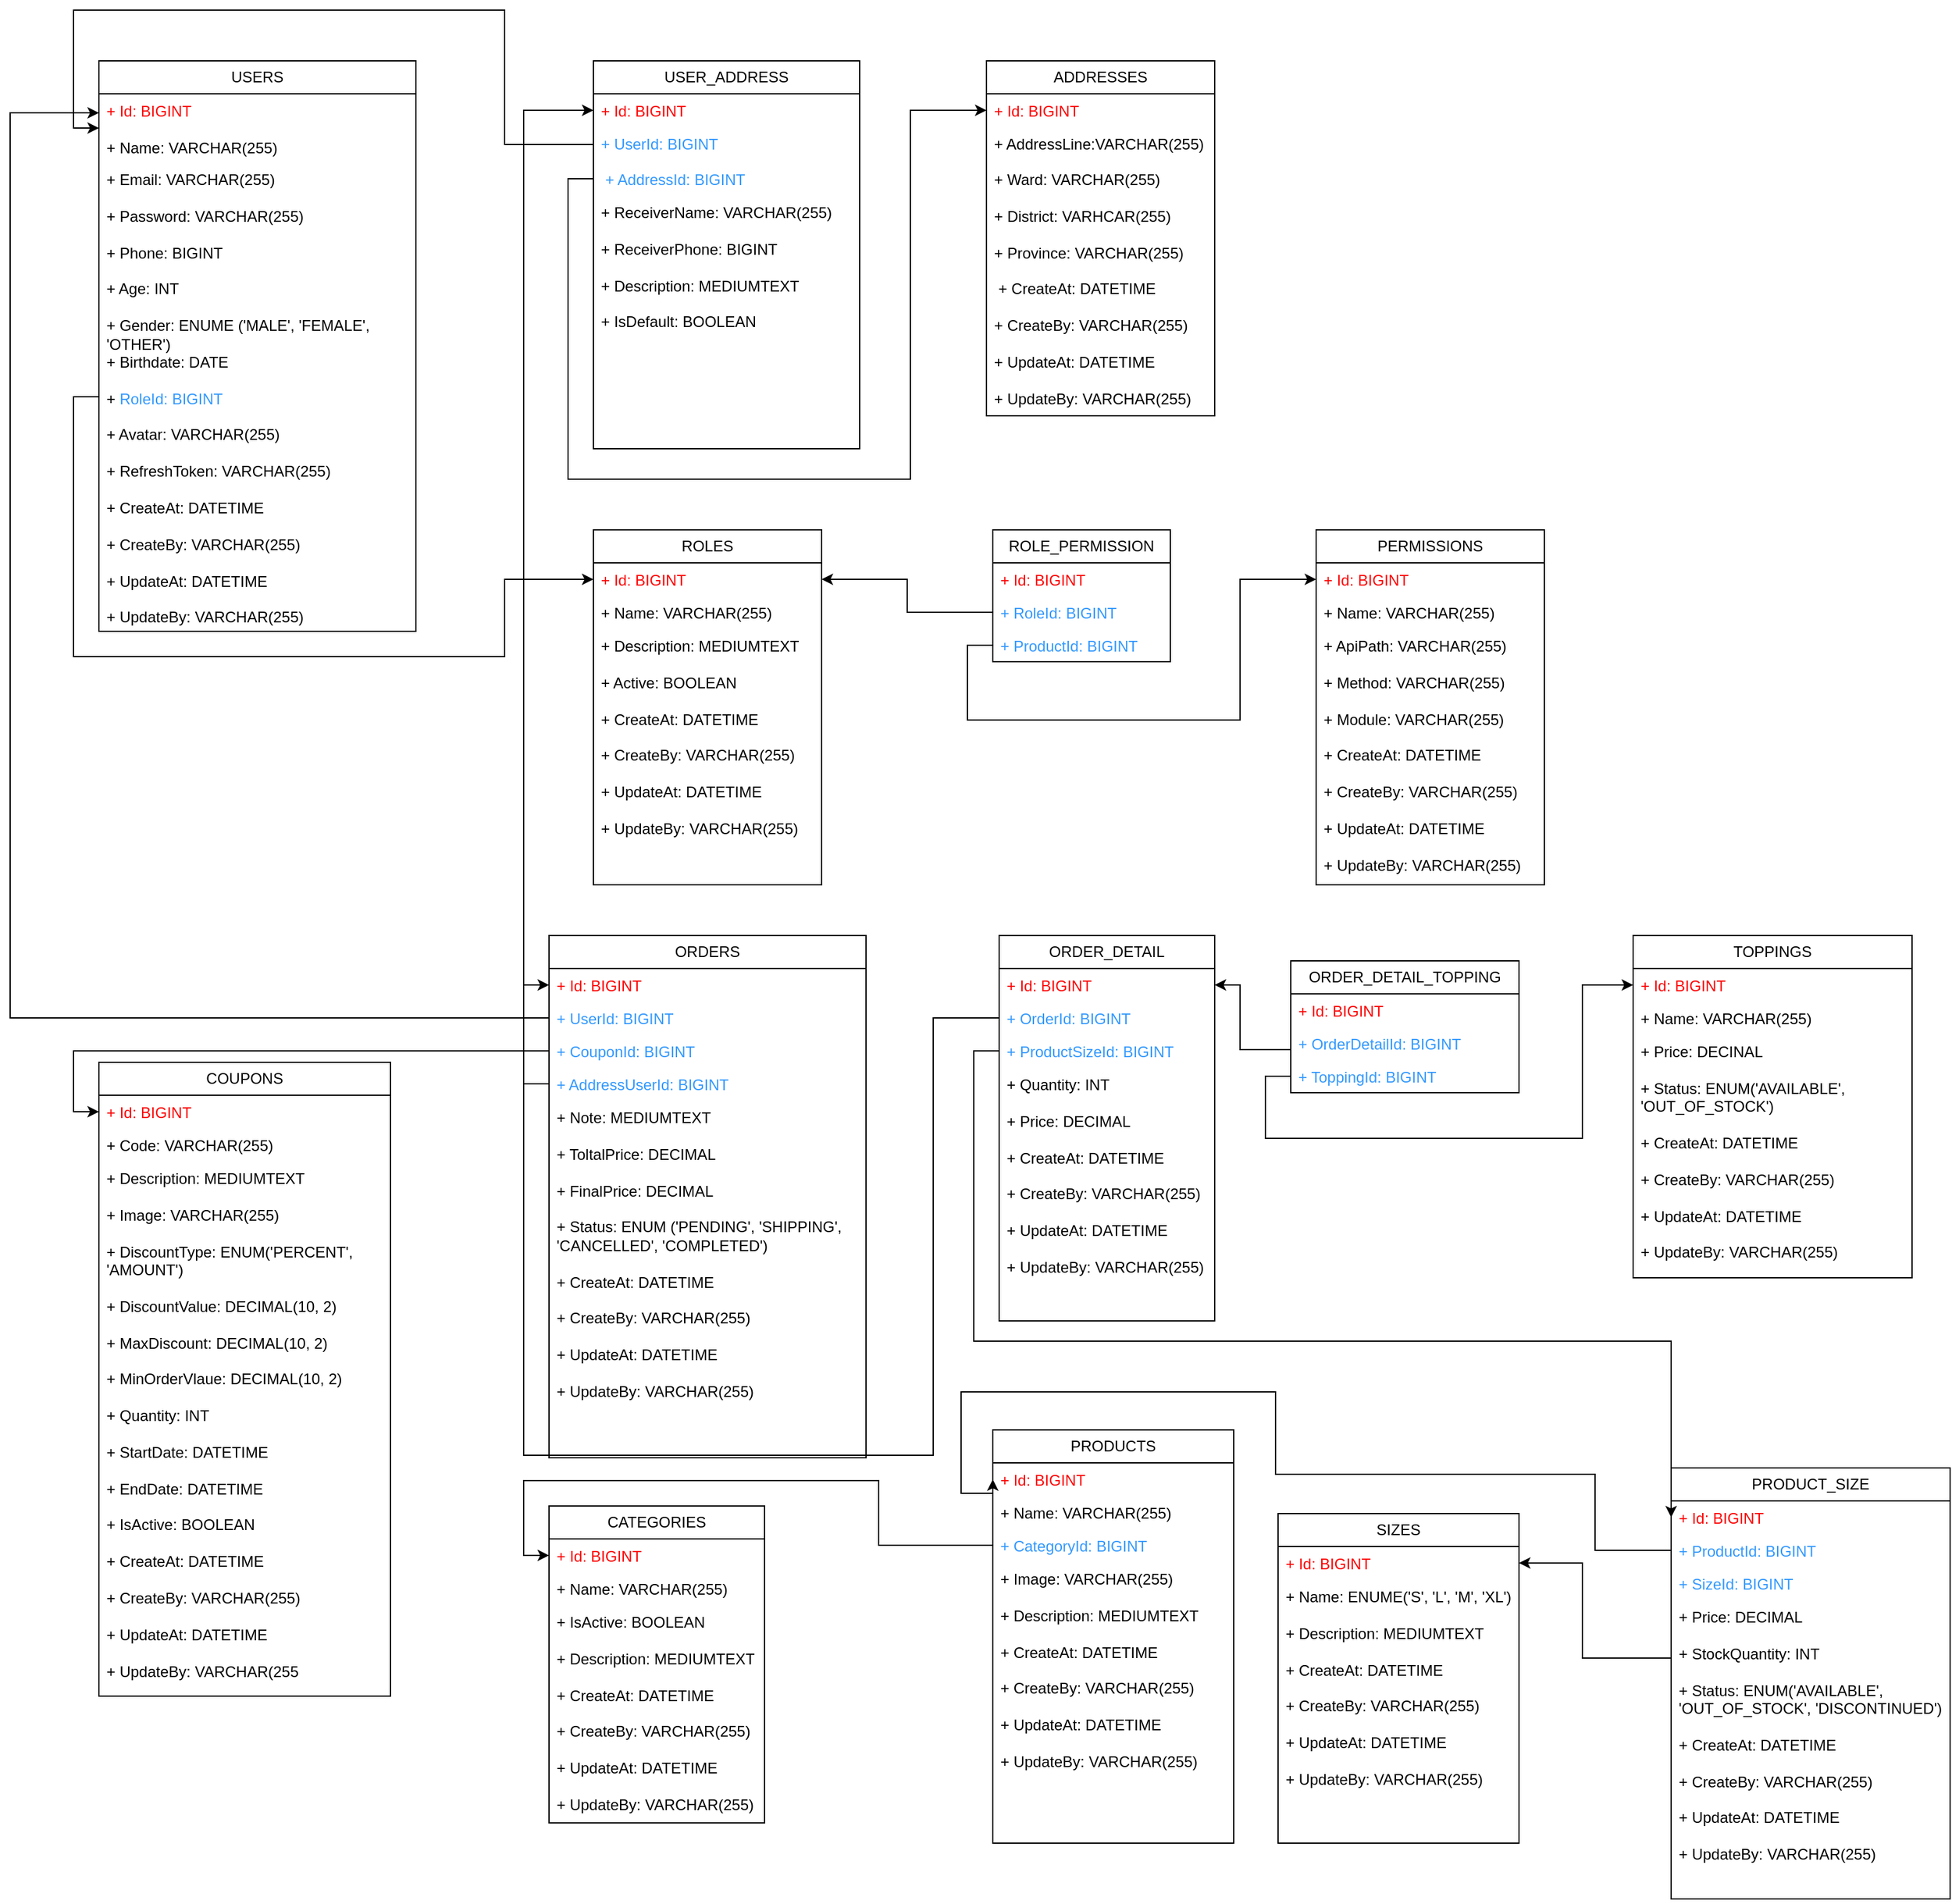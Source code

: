 <mxfile version="27.1.4">
  <diagram name="Page-1" id="eEdTagN8s7qVAfyuvcJ_">
    <mxGraphModel dx="2540" dy="2664" grid="1" gridSize="10" guides="1" tooltips="1" connect="1" arrows="1" fold="1" page="1" pageScale="1" pageWidth="827" pageHeight="1169" math="0" shadow="0">
      <root>
        <mxCell id="WIyWlLk6GJQsqaUBKTNV-0" />
        <mxCell id="WIyWlLk6GJQsqaUBKTNV-1" parent="WIyWlLk6GJQsqaUBKTNV-0" />
        <mxCell id="2UTO8eHYLIyQ8lcOq1nl-0" value="USERS" style="swimlane;fontStyle=0;childLayout=stackLayout;horizontal=1;startSize=26;fillColor=none;horizontalStack=0;resizeParent=1;resizeParentMax=0;resizeLast=0;collapsible=1;marginBottom=0;whiteSpace=wrap;html=1;" parent="WIyWlLk6GJQsqaUBKTNV-1" vertex="1">
          <mxGeometry x="90" y="-1110" width="250" height="450" as="geometry" />
        </mxCell>
        <mxCell id="2UTO8eHYLIyQ8lcOq1nl-1" value="&lt;font style=&quot;color: rgb(255, 0, 0);&quot;&gt;+ Id: BIGINT&lt;/font&gt;&lt;div&gt;&lt;br&gt;&lt;/div&gt;&lt;div&gt;+ Name: VARCHAR(255)&lt;br&gt;&lt;div&gt;&lt;br&gt;&lt;/div&gt;&lt;/div&gt;" style="text;strokeColor=none;fillColor=none;align=left;verticalAlign=top;spacingLeft=4;spacingRight=4;overflow=hidden;rotatable=0;points=[[0,0.5],[1,0.5]];portConstraint=eastwest;whiteSpace=wrap;html=1;" parent="2UTO8eHYLIyQ8lcOq1nl-0" vertex="1">
          <mxGeometry y="26" width="250" height="54" as="geometry" />
        </mxCell>
        <mxCell id="2UTO8eHYLIyQ8lcOq1nl-3" value="+ Email: VARCHAR(255)&lt;div&gt;&lt;br&gt;&lt;/div&gt;&lt;div&gt;+ Password: VARCHAR(255)&lt;/div&gt;&lt;div&gt;&lt;br&gt;&lt;/div&gt;&lt;div&gt;+ Phone: BIGINT&lt;/div&gt;&lt;div&gt;&lt;br&gt;&lt;/div&gt;&lt;div&gt;+ Age: INT&lt;/div&gt;&lt;div&gt;&lt;br&gt;&lt;/div&gt;&lt;div&gt;+ Gender: ENUME (&#39;MALE&#39;, &#39;FEMALE&#39;, &#39;OTHER&#39;)&lt;/div&gt;&lt;div&gt;+ Birthdate: DATE&lt;/div&gt;&lt;div&gt;&lt;br&gt;&lt;/div&gt;&lt;div&gt;+ &lt;font style=&quot;color: rgb(51, 153, 255);&quot;&gt;RoleId: BIGINT&lt;/font&gt;&lt;/div&gt;&lt;div&gt;&lt;br&gt;&lt;/div&gt;&lt;div&gt;+ Avatar: VARCHAR(255)&lt;/div&gt;&lt;div&gt;&lt;br&gt;&lt;/div&gt;&lt;div&gt;+ RefreshToken: VARCHAR(255)&lt;/div&gt;&lt;div&gt;&lt;br&gt;&lt;/div&gt;&lt;div&gt;+ CreateAt: DATETIME&lt;/div&gt;&lt;div&gt;&lt;br&gt;&lt;/div&gt;&lt;div&gt;+ CreateBy: VARCHAR(255)&lt;/div&gt;&lt;div&gt;&lt;br&gt;&lt;/div&gt;&lt;div&gt;+ UpdateAt: DATETIME&lt;/div&gt;&lt;div&gt;&lt;br&gt;&lt;/div&gt;&lt;div&gt;+ UpdateBy: VARCHAR(255)&lt;/div&gt;&lt;div&gt;&lt;br&gt;&lt;/div&gt;" style="text;strokeColor=none;fillColor=none;align=left;verticalAlign=top;spacingLeft=4;spacingRight=4;overflow=hidden;rotatable=0;points=[[0,0.5],[1,0.5]];portConstraint=eastwest;whiteSpace=wrap;html=1;" parent="2UTO8eHYLIyQ8lcOq1nl-0" vertex="1">
          <mxGeometry y="80" width="250" height="370" as="geometry" />
        </mxCell>
        <mxCell id="2UTO8eHYLIyQ8lcOq1nl-4" value="PRODUCTS" style="swimlane;fontStyle=0;childLayout=stackLayout;horizontal=1;startSize=26;fillColor=none;horizontalStack=0;resizeParent=1;resizeParentMax=0;resizeLast=0;collapsible=1;marginBottom=0;whiteSpace=wrap;html=1;" parent="WIyWlLk6GJQsqaUBKTNV-1" vertex="1">
          <mxGeometry x="795" y="-30" width="190" height="326" as="geometry" />
        </mxCell>
        <mxCell id="2UTO8eHYLIyQ8lcOq1nl-5" value="&lt;span style=&quot;color: rgb(255, 0, 0);&quot;&gt;+ Id: BIGINT&lt;/span&gt;" style="text;strokeColor=none;fillColor=none;align=left;verticalAlign=top;spacingLeft=4;spacingRight=4;overflow=hidden;rotatable=0;points=[[0,0.5],[1,0.5]];portConstraint=eastwest;whiteSpace=wrap;html=1;" parent="2UTO8eHYLIyQ8lcOq1nl-4" vertex="1">
          <mxGeometry y="26" width="190" height="26" as="geometry" />
        </mxCell>
        <mxCell id="2UTO8eHYLIyQ8lcOq1nl-6" value="+ Name: VARCHAR(255)" style="text;strokeColor=none;fillColor=none;align=left;verticalAlign=top;spacingLeft=4;spacingRight=4;overflow=hidden;rotatable=0;points=[[0,0.5],[1,0.5]];portConstraint=eastwest;whiteSpace=wrap;html=1;" parent="2UTO8eHYLIyQ8lcOq1nl-4" vertex="1">
          <mxGeometry y="52" width="190" height="26" as="geometry" />
        </mxCell>
        <mxCell id="aSxI8BKwE8xpwClNQIL9-30" value="&lt;font style=&quot;color: rgb(51, 153, 255);&quot;&gt;+ CategoryId: BIGINT&lt;/font&gt;" style="text;strokeColor=none;fillColor=none;align=left;verticalAlign=top;spacingLeft=4;spacingRight=4;overflow=hidden;rotatable=0;points=[[0,0.5],[1,0.5]];portConstraint=eastwest;whiteSpace=wrap;html=1;" parent="2UTO8eHYLIyQ8lcOq1nl-4" vertex="1">
          <mxGeometry y="78" width="190" height="26" as="geometry" />
        </mxCell>
        <mxCell id="2UTO8eHYLIyQ8lcOq1nl-7" value="&lt;div&gt;&lt;span style=&quot;background-color: transparent; color: light-dark(rgb(0, 0, 0), rgb(255, 255, 255));&quot;&gt;+ Image: VARCHAR(255)&lt;/span&gt;&lt;/div&gt;&lt;div&gt;&lt;br&gt;&lt;/div&gt;&lt;div&gt;+ Description: MEDIUMTEXT&lt;/div&gt;&lt;div&gt;&lt;br&gt;&lt;/div&gt;&lt;div&gt;&lt;div&gt;+ CreateAt: DATETIME&lt;/div&gt;&lt;div&gt;&lt;br&gt;&lt;/div&gt;&lt;div&gt;+ CreateBy: VARCHAR(255)&lt;/div&gt;&lt;div&gt;&lt;br&gt;&lt;/div&gt;&lt;div&gt;+ UpdateAt: DATETIME&lt;/div&gt;&lt;div&gt;&lt;br&gt;&lt;/div&gt;&lt;div&gt;+ UpdateBy: VARCHAR(255)&lt;/div&gt;&lt;/div&gt;" style="text;strokeColor=none;fillColor=none;align=left;verticalAlign=top;spacingLeft=4;spacingRight=4;overflow=hidden;rotatable=0;points=[[0,0.5],[1,0.5]];portConstraint=eastwest;whiteSpace=wrap;html=1;" parent="2UTO8eHYLIyQ8lcOq1nl-4" vertex="1">
          <mxGeometry y="104" width="190" height="222" as="geometry" />
        </mxCell>
        <mxCell id="2UTO8eHYLIyQ8lcOq1nl-8" value="SIZES" style="swimlane;fontStyle=0;childLayout=stackLayout;horizontal=1;startSize=26;fillColor=none;horizontalStack=0;resizeParent=1;resizeParentMax=0;resizeLast=0;collapsible=1;marginBottom=0;whiteSpace=wrap;html=1;" parent="WIyWlLk6GJQsqaUBKTNV-1" vertex="1">
          <mxGeometry x="1020" y="36" width="190" height="260" as="geometry" />
        </mxCell>
        <mxCell id="2UTO8eHYLIyQ8lcOq1nl-9" value="&lt;font style=&quot;color: rgb(255, 0, 0);&quot;&gt;+ Id: BIGINT&lt;/font&gt;" style="text;strokeColor=none;fillColor=none;align=left;verticalAlign=top;spacingLeft=4;spacingRight=4;overflow=hidden;rotatable=0;points=[[0,0.5],[1,0.5]];portConstraint=eastwest;whiteSpace=wrap;html=1;" parent="2UTO8eHYLIyQ8lcOq1nl-8" vertex="1">
          <mxGeometry y="26" width="190" height="26" as="geometry" />
        </mxCell>
        <mxCell id="2UTO8eHYLIyQ8lcOq1nl-10" value="+ Name: ENUME(&#39;S&#39;, &#39;L&#39;, &#39;M&#39;, &#39;XL&#39;)&lt;div&gt;&lt;br&gt;&lt;/div&gt;&lt;div&gt;+ Description: MEDIUMTEXT&lt;/div&gt;&lt;div&gt;&lt;br&gt;&lt;/div&gt;&lt;div&gt;&lt;div&gt;+ CreateAt: DATETIME&lt;/div&gt;&lt;div&gt;&lt;br&gt;&lt;/div&gt;&lt;div&gt;+ CreateBy: VARCHAR(255)&lt;/div&gt;&lt;div&gt;&lt;br&gt;&lt;/div&gt;&lt;div&gt;+ UpdateAt: DATETIME&lt;/div&gt;&lt;div&gt;&lt;br&gt;&lt;/div&gt;&lt;div&gt;+ UpdateBy: VARCHAR(255)&lt;/div&gt;&lt;/div&gt;" style="text;strokeColor=none;fillColor=none;align=left;verticalAlign=top;spacingLeft=4;spacingRight=4;overflow=hidden;rotatable=0;points=[[0,0.5],[1,0.5]];portConstraint=eastwest;whiteSpace=wrap;html=1;" parent="2UTO8eHYLIyQ8lcOq1nl-8" vertex="1">
          <mxGeometry y="52" width="190" height="208" as="geometry" />
        </mxCell>
        <mxCell id="2UTO8eHYLIyQ8lcOq1nl-17" value="PRODUCT_SIZE" style="swimlane;fontStyle=0;childLayout=stackLayout;horizontal=1;startSize=26;fillColor=none;horizontalStack=0;resizeParent=1;resizeParentMax=0;resizeLast=0;collapsible=1;marginBottom=0;whiteSpace=wrap;html=1;" parent="WIyWlLk6GJQsqaUBKTNV-1" vertex="1">
          <mxGeometry x="1330" width="220" height="340" as="geometry" />
        </mxCell>
        <mxCell id="2UTO8eHYLIyQ8lcOq1nl-18" value="&lt;span style=&quot;color: rgb(255, 0, 0);&quot;&gt;+ Id: BIGINT&lt;/span&gt;" style="text;strokeColor=none;fillColor=none;align=left;verticalAlign=top;spacingLeft=4;spacingRight=4;overflow=hidden;rotatable=0;points=[[0,0.5],[1,0.5]];portConstraint=eastwest;whiteSpace=wrap;html=1;" parent="2UTO8eHYLIyQ8lcOq1nl-17" vertex="1">
          <mxGeometry y="26" width="220" height="26" as="geometry" />
        </mxCell>
        <mxCell id="2UTO8eHYLIyQ8lcOq1nl-19" value="&lt;font style=&quot;color: rgb(51, 153, 255);&quot;&gt;+ ProductId: BIGINT&lt;/font&gt;" style="text;strokeColor=none;fillColor=none;align=left;verticalAlign=top;spacingLeft=4;spacingRight=4;overflow=hidden;rotatable=0;points=[[0,0.5],[1,0.5]];portConstraint=eastwest;whiteSpace=wrap;html=1;" parent="2UTO8eHYLIyQ8lcOq1nl-17" vertex="1">
          <mxGeometry y="52" width="220" height="26" as="geometry" />
        </mxCell>
        <mxCell id="aSxI8BKwE8xpwClNQIL9-25" value="&lt;font color=&quot;#3399ff&quot;&gt;+ SizeId: BIGINT&lt;/font&gt;" style="text;strokeColor=none;fillColor=none;align=left;verticalAlign=top;spacingLeft=4;spacingRight=4;overflow=hidden;rotatable=0;points=[[0,0.5],[1,0.5]];portConstraint=eastwest;whiteSpace=wrap;html=1;" parent="2UTO8eHYLIyQ8lcOq1nl-17" vertex="1">
          <mxGeometry y="78" width="220" height="26" as="geometry" />
        </mxCell>
        <mxCell id="2UTO8eHYLIyQ8lcOq1nl-20" value="&lt;div&gt;&lt;span style=&quot;background-color: transparent; color: light-dark(rgb(0, 0, 0), rgb(255, 255, 255));&quot;&gt;+ Price: DECIMAL&lt;/span&gt;&lt;/div&gt;&lt;div&gt;&lt;br&gt;&lt;/div&gt;&lt;div&gt;+ StockQuantity: INT&lt;/div&gt;&lt;div&gt;&lt;br&gt;&lt;/div&gt;&lt;div&gt;+ Status: ENUM(&#39;AVAILABLE&#39;, &#39;OUT_OF_STOCK&#39;, &#39;DISCONTINUED&#39;)&lt;/div&gt;&lt;div&gt;&lt;br&gt;&lt;/div&gt;&lt;div&gt;&lt;div&gt;+ CreateAt: DATETIME&lt;/div&gt;&lt;div&gt;&lt;br&gt;&lt;/div&gt;&lt;div&gt;+ CreateBy: VARCHAR(255)&lt;/div&gt;&lt;div&gt;&lt;br&gt;&lt;/div&gt;&lt;div&gt;+ UpdateAt: DATETIME&lt;/div&gt;&lt;div&gt;&lt;br&gt;&lt;/div&gt;&lt;div&gt;+ UpdateBy: VARCHAR(255)&lt;/div&gt;&lt;/div&gt;" style="text;strokeColor=none;fillColor=none;align=left;verticalAlign=top;spacingLeft=4;spacingRight=4;overflow=hidden;rotatable=0;points=[[0,0.5],[1,0.5]];portConstraint=eastwest;whiteSpace=wrap;html=1;" parent="2UTO8eHYLIyQ8lcOq1nl-17" vertex="1">
          <mxGeometry y="104" width="220" height="236" as="geometry" />
        </mxCell>
        <mxCell id="2UTO8eHYLIyQ8lcOq1nl-21" value="TOPPINGS" style="swimlane;fontStyle=0;childLayout=stackLayout;horizontal=1;startSize=26;fillColor=none;horizontalStack=0;resizeParent=1;resizeParentMax=0;resizeLast=0;collapsible=1;marginBottom=0;whiteSpace=wrap;html=1;" parent="WIyWlLk6GJQsqaUBKTNV-1" vertex="1">
          <mxGeometry x="1300" y="-420" width="220" height="270" as="geometry" />
        </mxCell>
        <mxCell id="2UTO8eHYLIyQ8lcOq1nl-22" value="&lt;span style=&quot;color: rgb(255, 0, 0);&quot;&gt;+ Id: BIGINT&lt;/span&gt;" style="text;strokeColor=none;fillColor=none;align=left;verticalAlign=top;spacingLeft=4;spacingRight=4;overflow=hidden;rotatable=0;points=[[0,0.5],[1,0.5]];portConstraint=eastwest;whiteSpace=wrap;html=1;" parent="2UTO8eHYLIyQ8lcOq1nl-21" vertex="1">
          <mxGeometry y="26" width="220" height="26" as="geometry" />
        </mxCell>
        <mxCell id="2UTO8eHYLIyQ8lcOq1nl-23" value="+ Name: VARCHAR(255)" style="text;strokeColor=none;fillColor=none;align=left;verticalAlign=top;spacingLeft=4;spacingRight=4;overflow=hidden;rotatable=0;points=[[0,0.5],[1,0.5]];portConstraint=eastwest;whiteSpace=wrap;html=1;" parent="2UTO8eHYLIyQ8lcOq1nl-21" vertex="1">
          <mxGeometry y="52" width="220" height="26" as="geometry" />
        </mxCell>
        <mxCell id="2UTO8eHYLIyQ8lcOq1nl-24" value="+ Price: DECINAL&lt;div&gt;&lt;br&gt;&lt;/div&gt;&lt;div&gt;+ Status: ENUM(&#39;AVAILABLE&#39;, &#39;OUT_OF_STOCK&#39;)&lt;/div&gt;&lt;div&gt;&lt;br&gt;&lt;/div&gt;&lt;div&gt;&lt;div&gt;+ CreateAt: DATETIME&lt;/div&gt;&lt;div&gt;&lt;br&gt;&lt;/div&gt;&lt;div&gt;+ CreateBy: VARCHAR(255)&lt;/div&gt;&lt;div&gt;&lt;br&gt;&lt;/div&gt;&lt;div&gt;+ UpdateAt: DATETIME&lt;/div&gt;&lt;div&gt;&lt;br&gt;&lt;/div&gt;&lt;div&gt;+ UpdateBy: VARCHAR(255)&lt;/div&gt;&lt;/div&gt;" style="text;strokeColor=none;fillColor=none;align=left;verticalAlign=top;spacingLeft=4;spacingRight=4;overflow=hidden;rotatable=0;points=[[0,0.5],[1,0.5]];portConstraint=eastwest;whiteSpace=wrap;html=1;" parent="2UTO8eHYLIyQ8lcOq1nl-21" vertex="1">
          <mxGeometry y="78" width="220" height="192" as="geometry" />
        </mxCell>
        <mxCell id="2UTO8eHYLIyQ8lcOq1nl-25" value="ROLES" style="swimlane;fontStyle=0;childLayout=stackLayout;horizontal=1;startSize=26;fillColor=none;horizontalStack=0;resizeParent=1;resizeParentMax=0;resizeLast=0;collapsible=1;marginBottom=0;whiteSpace=wrap;html=1;" parent="WIyWlLk6GJQsqaUBKTNV-1" vertex="1">
          <mxGeometry x="480" y="-740" width="180" height="280" as="geometry" />
        </mxCell>
        <mxCell id="2UTO8eHYLIyQ8lcOq1nl-26" value="&lt;span style=&quot;color: rgb(255, 0, 0);&quot;&gt;+ Id: BIGINT&lt;/span&gt;" style="text;strokeColor=none;fillColor=none;align=left;verticalAlign=top;spacingLeft=4;spacingRight=4;overflow=hidden;rotatable=0;points=[[0,0.5],[1,0.5]];portConstraint=eastwest;whiteSpace=wrap;html=1;" parent="2UTO8eHYLIyQ8lcOq1nl-25" vertex="1">
          <mxGeometry y="26" width="180" height="26" as="geometry" />
        </mxCell>
        <mxCell id="2UTO8eHYLIyQ8lcOq1nl-27" value="+ Name: VARCHAR(255)" style="text;strokeColor=none;fillColor=none;align=left;verticalAlign=top;spacingLeft=4;spacingRight=4;overflow=hidden;rotatable=0;points=[[0,0.5],[1,0.5]];portConstraint=eastwest;whiteSpace=wrap;html=1;" parent="2UTO8eHYLIyQ8lcOq1nl-25" vertex="1">
          <mxGeometry y="52" width="180" height="26" as="geometry" />
        </mxCell>
        <mxCell id="2UTO8eHYLIyQ8lcOq1nl-28" value="+ Description: MEDIUMTEXT&lt;div&gt;&lt;br&gt;&lt;/div&gt;&lt;div&gt;+ Active: BOOLEAN&lt;/div&gt;&lt;div&gt;&lt;br&gt;&lt;/div&gt;&lt;div&gt;&lt;div&gt;+ CreateAt: DATETIME&lt;/div&gt;&lt;div&gt;&lt;br&gt;&lt;/div&gt;&lt;div&gt;+ CreateBy: VARCHAR(255)&lt;/div&gt;&lt;div&gt;&lt;br&gt;&lt;/div&gt;&lt;div&gt;+ UpdateAt: DATETIME&lt;/div&gt;&lt;div&gt;&lt;br&gt;&lt;/div&gt;&lt;div&gt;+ UpdateBy: VARCHAR(255)&lt;/div&gt;&lt;/div&gt;&lt;div&gt;&lt;br&gt;&lt;/div&gt;" style="text;strokeColor=none;fillColor=none;align=left;verticalAlign=top;spacingLeft=4;spacingRight=4;overflow=hidden;rotatable=0;points=[[0,0.5],[1,0.5]];portConstraint=eastwest;whiteSpace=wrap;html=1;" parent="2UTO8eHYLIyQ8lcOq1nl-25" vertex="1">
          <mxGeometry y="78" width="180" height="202" as="geometry" />
        </mxCell>
        <mxCell id="2UTO8eHYLIyQ8lcOq1nl-29" value="ORDERS" style="swimlane;fontStyle=0;childLayout=stackLayout;horizontal=1;startSize=26;fillColor=none;horizontalStack=0;resizeParent=1;resizeParentMax=0;resizeLast=0;collapsible=1;marginBottom=0;whiteSpace=wrap;html=1;" parent="WIyWlLk6GJQsqaUBKTNV-1" vertex="1">
          <mxGeometry x="445" y="-420" width="250" height="412" as="geometry" />
        </mxCell>
        <mxCell id="2UTO8eHYLIyQ8lcOq1nl-30" value="&lt;span style=&quot;color: rgb(255, 0, 0);&quot;&gt;+ Id: BIGINT&lt;/span&gt;" style="text;strokeColor=none;fillColor=none;align=left;verticalAlign=top;spacingLeft=4;spacingRight=4;overflow=hidden;rotatable=0;points=[[0,0.5],[1,0.5]];portConstraint=eastwest;whiteSpace=wrap;html=1;" parent="2UTO8eHYLIyQ8lcOq1nl-29" vertex="1">
          <mxGeometry y="26" width="250" height="26" as="geometry" />
        </mxCell>
        <mxCell id="2UTO8eHYLIyQ8lcOq1nl-31" value="&lt;font style=&quot;color: rgb(51, 153, 255);&quot;&gt;+ UserId: BIGINT&lt;/font&gt;&lt;div&gt;&lt;font style=&quot;color: rgb(51, 153, 255);&quot;&gt;&lt;br&gt;&lt;/font&gt;&lt;/div&gt;&lt;div&gt;&lt;br&gt;&lt;/div&gt;" style="text;strokeColor=none;fillColor=none;align=left;verticalAlign=top;spacingLeft=4;spacingRight=4;overflow=hidden;rotatable=0;points=[[0,0.5],[1,0.5]];portConstraint=eastwest;whiteSpace=wrap;html=1;" parent="2UTO8eHYLIyQ8lcOq1nl-29" vertex="1">
          <mxGeometry y="52" width="250" height="26" as="geometry" />
        </mxCell>
        <mxCell id="aSxI8BKwE8xpwClNQIL9-22" value="&lt;font style=&quot;color: rgb(51, 153, 255);&quot;&gt;+ CouponId: BIGINT&lt;/font&gt;" style="text;strokeColor=none;fillColor=none;align=left;verticalAlign=top;spacingLeft=4;spacingRight=4;overflow=hidden;rotatable=0;points=[[0,0.5],[1,0.5]];portConstraint=eastwest;whiteSpace=wrap;html=1;" parent="2UTO8eHYLIyQ8lcOq1nl-29" vertex="1">
          <mxGeometry y="78" width="250" height="26" as="geometry" />
        </mxCell>
        <mxCell id="PodPdc2mG8BV511WwIqK-0" value="&lt;font style=&quot;color: rgb(51, 153, 255);&quot;&gt;+ AddressUserId: BIGINT&lt;/font&gt;" style="text;strokeColor=none;fillColor=none;align=left;verticalAlign=top;spacingLeft=4;spacingRight=4;overflow=hidden;rotatable=0;points=[[0,0.5],[1,0.5]];portConstraint=eastwest;whiteSpace=wrap;html=1;" parent="2UTO8eHYLIyQ8lcOq1nl-29" vertex="1">
          <mxGeometry y="104" width="250" height="26" as="geometry" />
        </mxCell>
        <mxCell id="2UTO8eHYLIyQ8lcOq1nl-32" value="&lt;div&gt;+ Note: MEDIUMTEXT&lt;/div&gt;&lt;div&gt;&lt;br&gt;&lt;/div&gt;+ ToltalPrice: DECIMAL&lt;div&gt;&lt;br&gt;&lt;/div&gt;&lt;div&gt;+ FinalPrice: DECIMAL&lt;br&gt;&lt;div&gt;&lt;br&gt;&lt;/div&gt;&lt;div&gt;+ Status: ENUM (&#39;PENDING&#39;, &#39;SHIPPING&#39;, &#39;CANCELLED&#39;, &#39;COMPLETED&#39;)&lt;/div&gt;&lt;div&gt;&lt;br&gt;&lt;/div&gt;&lt;div&gt;&lt;div&gt;+ CreateAt: DATETIME&lt;/div&gt;&lt;div&gt;&lt;br&gt;&lt;/div&gt;&lt;div&gt;+ CreateBy: VARCHAR(255)&lt;/div&gt;&lt;div&gt;&lt;br&gt;&lt;/div&gt;&lt;div&gt;+ UpdateAt: DATETIME&lt;/div&gt;&lt;div&gt;&lt;br&gt;&lt;/div&gt;&lt;div&gt;+ UpdateBy: VARCHAR(255)&lt;/div&gt;&lt;/div&gt;&lt;/div&gt;" style="text;strokeColor=none;fillColor=none;align=left;verticalAlign=top;spacingLeft=4;spacingRight=4;overflow=hidden;rotatable=0;points=[[0,0.5],[1,0.5]];portConstraint=eastwest;whiteSpace=wrap;html=1;" parent="2UTO8eHYLIyQ8lcOq1nl-29" vertex="1">
          <mxGeometry y="130" width="250" height="282" as="geometry" />
        </mxCell>
        <mxCell id="2UTO8eHYLIyQ8lcOq1nl-33" value="CATEGORIES" style="swimlane;fontStyle=0;childLayout=stackLayout;horizontal=1;startSize=26;fillColor=none;horizontalStack=0;resizeParent=1;resizeParentMax=0;resizeLast=0;collapsible=1;marginBottom=0;whiteSpace=wrap;html=1;" parent="WIyWlLk6GJQsqaUBKTNV-1" vertex="1">
          <mxGeometry x="445" y="30" width="170" height="250" as="geometry" />
        </mxCell>
        <mxCell id="2UTO8eHYLIyQ8lcOq1nl-34" value="&lt;span style=&quot;color: rgb(255, 0, 0);&quot;&gt;+ Id: BIGINT&lt;/span&gt;" style="text;strokeColor=none;fillColor=none;align=left;verticalAlign=top;spacingLeft=4;spacingRight=4;overflow=hidden;rotatable=0;points=[[0,0.5],[1,0.5]];portConstraint=eastwest;whiteSpace=wrap;html=1;" parent="2UTO8eHYLIyQ8lcOq1nl-33" vertex="1">
          <mxGeometry y="26" width="170" height="26" as="geometry" />
        </mxCell>
        <mxCell id="2UTO8eHYLIyQ8lcOq1nl-35" value="+ Name: VARCHAR(255)" style="text;strokeColor=none;fillColor=none;align=left;verticalAlign=top;spacingLeft=4;spacingRight=4;overflow=hidden;rotatable=0;points=[[0,0.5],[1,0.5]];portConstraint=eastwest;whiteSpace=wrap;html=1;" parent="2UTO8eHYLIyQ8lcOq1nl-33" vertex="1">
          <mxGeometry y="52" width="170" height="26" as="geometry" />
        </mxCell>
        <mxCell id="2UTO8eHYLIyQ8lcOq1nl-36" value="+ IsActive: BOOLEAN&lt;div&gt;&lt;br&gt;&lt;/div&gt;&lt;div&gt;+ Description: MEDIUMTEXT&lt;/div&gt;&lt;div&gt;&lt;br&gt;&lt;/div&gt;&lt;div&gt;&lt;div&gt;+ CreateAt: DATETIME&lt;/div&gt;&lt;div&gt;&lt;br&gt;&lt;/div&gt;&lt;div&gt;+ CreateBy: VARCHAR(255)&lt;/div&gt;&lt;div&gt;&lt;br&gt;&lt;/div&gt;&lt;div&gt;+ UpdateAt: DATETIME&lt;/div&gt;&lt;div&gt;&lt;br&gt;&lt;/div&gt;&lt;div&gt;+ UpdateBy: VARCHAR(255)&lt;/div&gt;&lt;/div&gt;&lt;div&gt;&lt;br&gt;&lt;/div&gt;&lt;div&gt;&lt;br&gt;&lt;/div&gt;" style="text;strokeColor=none;fillColor=none;align=left;verticalAlign=top;spacingLeft=4;spacingRight=4;overflow=hidden;rotatable=0;points=[[0,0.5],[1,0.5]];portConstraint=eastwest;whiteSpace=wrap;html=1;" parent="2UTO8eHYLIyQ8lcOq1nl-33" vertex="1">
          <mxGeometry y="78" width="170" height="172" as="geometry" />
        </mxCell>
        <mxCell id="2UTO8eHYLIyQ8lcOq1nl-37" value="COUPONS" style="swimlane;fontStyle=0;childLayout=stackLayout;horizontal=1;startSize=26;fillColor=none;horizontalStack=0;resizeParent=1;resizeParentMax=0;resizeLast=0;collapsible=1;marginBottom=0;whiteSpace=wrap;html=1;" parent="WIyWlLk6GJQsqaUBKTNV-1" vertex="1">
          <mxGeometry x="90" y="-320" width="230" height="500" as="geometry" />
        </mxCell>
        <mxCell id="2UTO8eHYLIyQ8lcOq1nl-38" value="&lt;span style=&quot;color: rgb(255, 0, 0);&quot;&gt;+ Id: BIGINT&lt;/span&gt;" style="text;strokeColor=none;fillColor=none;align=left;verticalAlign=top;spacingLeft=4;spacingRight=4;overflow=hidden;rotatable=0;points=[[0,0.5],[1,0.5]];portConstraint=eastwest;whiteSpace=wrap;html=1;" parent="2UTO8eHYLIyQ8lcOq1nl-37" vertex="1">
          <mxGeometry y="26" width="230" height="26" as="geometry" />
        </mxCell>
        <mxCell id="2UTO8eHYLIyQ8lcOq1nl-39" value="+ Code: VARCHAR(255)" style="text;strokeColor=none;fillColor=none;align=left;verticalAlign=top;spacingLeft=4;spacingRight=4;overflow=hidden;rotatable=0;points=[[0,0.5],[1,0.5]];portConstraint=eastwest;whiteSpace=wrap;html=1;" parent="2UTO8eHYLIyQ8lcOq1nl-37" vertex="1">
          <mxGeometry y="52" width="230" height="26" as="geometry" />
        </mxCell>
        <mxCell id="2UTO8eHYLIyQ8lcOq1nl-40" value="+ Description: MEDIUMTEXT&lt;div&gt;&lt;br&gt;&lt;/div&gt;&lt;div&gt;+ Image: VARCHAR(255)&lt;/div&gt;&lt;div&gt;&lt;br&gt;&lt;/div&gt;&lt;div&gt;+ DiscountType:&amp;nbsp;ENUM(&#39;PERCENT&#39;, &#39;AMOUNT&#39;)&lt;/div&gt;&lt;div&gt;&lt;br&gt;&lt;/div&gt;&lt;div&gt;+ DiscountValue:&amp;nbsp;DECIMAL(10, 2)&lt;/div&gt;&lt;div&gt;&lt;br&gt;&lt;/div&gt;&lt;div&gt;+ MaxDiscount:&amp;nbsp;&lt;span style=&quot;background-color: transparent; color: light-dark(rgb(0, 0, 0), rgb(255, 255, 255));&quot;&gt;DECIMAL(10, 2)&lt;/span&gt;&lt;/div&gt;&lt;div&gt;&lt;br&gt;&lt;/div&gt;&lt;div&gt;+ MinOrderVlaue:&amp;nbsp;&lt;span style=&quot;background-color: transparent; color: light-dark(rgb(0, 0, 0), rgb(255, 255, 255));&quot;&gt;DECIMAL(10, 2)&lt;/span&gt;&lt;/div&gt;&lt;div&gt;&lt;span style=&quot;background-color: transparent; color: light-dark(rgb(0, 0, 0), rgb(255, 255, 255));&quot;&gt;&lt;br&gt;&lt;/span&gt;&lt;/div&gt;&lt;div&gt;&lt;span style=&quot;background-color: transparent; color: light-dark(rgb(0, 0, 0), rgb(255, 255, 255));&quot;&gt;+ Quantity: INT&lt;/span&gt;&lt;/div&gt;&lt;div&gt;&lt;span style=&quot;background-color: transparent; color: light-dark(rgb(0, 0, 0), rgb(255, 255, 255));&quot;&gt;&lt;br&gt;&lt;/span&gt;&lt;/div&gt;&lt;div&gt;&lt;span style=&quot;background-color: transparent; color: light-dark(rgb(0, 0, 0), rgb(255, 255, 255));&quot;&gt;+ StartDate: DATETIME&lt;/span&gt;&lt;/div&gt;&lt;div&gt;&lt;span style=&quot;background-color: transparent; color: light-dark(rgb(0, 0, 0), rgb(255, 255, 255));&quot;&gt;&lt;br&gt;&lt;/span&gt;&lt;/div&gt;&lt;div&gt;&lt;span style=&quot;background-color: transparent; color: light-dark(rgb(0, 0, 0), rgb(255, 255, 255));&quot;&gt;+ EndDate: DATETIME&lt;/span&gt;&lt;/div&gt;&lt;div&gt;&lt;span style=&quot;background-color: transparent; color: light-dark(rgb(0, 0, 0), rgb(255, 255, 255));&quot;&gt;&lt;br&gt;&lt;/span&gt;&lt;/div&gt;&lt;div&gt;&lt;span style=&quot;background-color: transparent; color: light-dark(rgb(0, 0, 0), rgb(255, 255, 255));&quot;&gt;+ IsActive: BOOLEAN&lt;/span&gt;&lt;/div&gt;&lt;div&gt;&lt;span style=&quot;background-color: transparent; color: light-dark(rgb(0, 0, 0), rgb(255, 255, 255));&quot;&gt;&lt;br&gt;&lt;/span&gt;&lt;/div&gt;&lt;div&gt;&lt;div&gt;+ CreateAt: DATETIME&lt;/div&gt;&lt;div&gt;&lt;br&gt;&lt;/div&gt;&lt;div&gt;+ CreateBy: VARCHAR(255)&lt;/div&gt;&lt;div&gt;&lt;br&gt;&lt;/div&gt;&lt;div&gt;+ UpdateAt: DATETIME&lt;/div&gt;&lt;div&gt;&lt;br&gt;&lt;/div&gt;&lt;div&gt;+ UpdateBy: VARCHAR(255&lt;/div&gt;&lt;/div&gt;&lt;div&gt;&lt;span style=&quot;background-color: transparent; color: light-dark(rgb(0, 0, 0), rgb(255, 255, 255));&quot;&gt;&lt;br&gt;&lt;/span&gt;&lt;/div&gt;&lt;div&gt;&lt;span style=&quot;background-color: transparent; color: light-dark(rgb(0, 0, 0), rgb(255, 255, 255));&quot;&gt;&lt;br&gt;&lt;/span&gt;&lt;/div&gt;" style="text;strokeColor=none;fillColor=none;align=left;verticalAlign=top;spacingLeft=4;spacingRight=4;overflow=hidden;rotatable=0;points=[[0,0.5],[1,0.5]];portConstraint=eastwest;whiteSpace=wrap;html=1;" parent="2UTO8eHYLIyQ8lcOq1nl-37" vertex="1">
          <mxGeometry y="78" width="230" height="422" as="geometry" />
        </mxCell>
        <mxCell id="2UTO8eHYLIyQ8lcOq1nl-41" value="ORDER_DETAIL" style="swimlane;fontStyle=0;childLayout=stackLayout;horizontal=1;startSize=26;fillColor=none;horizontalStack=0;resizeParent=1;resizeParentMax=0;resizeLast=0;collapsible=1;marginBottom=0;whiteSpace=wrap;html=1;" parent="WIyWlLk6GJQsqaUBKTNV-1" vertex="1">
          <mxGeometry x="800" y="-420" width="170" height="304" as="geometry" />
        </mxCell>
        <mxCell id="2UTO8eHYLIyQ8lcOq1nl-42" value="&lt;span style=&quot;color: rgb(255, 0, 0);&quot;&gt;+ Id: BIGINT&lt;/span&gt;" style="text;strokeColor=none;fillColor=none;align=left;verticalAlign=top;spacingLeft=4;spacingRight=4;overflow=hidden;rotatable=0;points=[[0,0.5],[1,0.5]];portConstraint=eastwest;whiteSpace=wrap;html=1;" parent="2UTO8eHYLIyQ8lcOq1nl-41" vertex="1">
          <mxGeometry y="26" width="170" height="26" as="geometry" />
        </mxCell>
        <mxCell id="2UTO8eHYLIyQ8lcOq1nl-43" value="&lt;font style=&quot;color: rgb(51, 153, 255);&quot;&gt;+ OrderId: BIGINT&lt;/font&gt;" style="text;strokeColor=none;fillColor=none;align=left;verticalAlign=top;spacingLeft=4;spacingRight=4;overflow=hidden;rotatable=0;points=[[0,0.5],[1,0.5]];portConstraint=eastwest;whiteSpace=wrap;html=1;" parent="2UTO8eHYLIyQ8lcOq1nl-41" vertex="1">
          <mxGeometry y="52" width="170" height="26" as="geometry" />
        </mxCell>
        <mxCell id="aSxI8BKwE8xpwClNQIL9-17" value="&lt;font style=&quot;color: rgb(51, 153, 255);&quot;&gt;+ ProductSizeId: BIGINT&lt;/font&gt;" style="text;strokeColor=none;fillColor=none;align=left;verticalAlign=top;spacingLeft=4;spacingRight=4;overflow=hidden;rotatable=0;points=[[0,0.5],[1,0.5]];portConstraint=eastwest;whiteSpace=wrap;html=1;" parent="2UTO8eHYLIyQ8lcOq1nl-41" vertex="1">
          <mxGeometry y="78" width="170" height="26" as="geometry" />
        </mxCell>
        <mxCell id="2UTO8eHYLIyQ8lcOq1nl-44" value="&lt;div&gt;&lt;span style=&quot;background-color: transparent; color: light-dark(rgb(0, 0, 0), rgb(255, 255, 255));&quot;&gt;+ Quantity: INT&lt;/span&gt;&lt;/div&gt;&lt;div&gt;&lt;br&gt;&lt;/div&gt;&lt;div&gt;+ Price: DECIMAL&lt;/div&gt;&lt;div&gt;&lt;br&gt;&lt;/div&gt;&lt;div&gt;&lt;div&gt;+ CreateAt: DATETIME&lt;/div&gt;&lt;div&gt;&lt;br&gt;&lt;/div&gt;&lt;div&gt;+ CreateBy: VARCHAR(255)&lt;/div&gt;&lt;div&gt;&lt;br&gt;&lt;/div&gt;&lt;div&gt;+ UpdateAt: DATETIME&lt;/div&gt;&lt;div&gt;&lt;br&gt;&lt;/div&gt;&lt;div&gt;+ UpdateBy: VARCHAR(255)&lt;/div&gt;&lt;/div&gt;" style="text;strokeColor=none;fillColor=none;align=left;verticalAlign=top;spacingLeft=4;spacingRight=4;overflow=hidden;rotatable=0;points=[[0,0.5],[1,0.5]];portConstraint=eastwest;whiteSpace=wrap;html=1;" parent="2UTO8eHYLIyQ8lcOq1nl-41" vertex="1">
          <mxGeometry y="104" width="170" height="200" as="geometry" />
        </mxCell>
        <mxCell id="2UTO8eHYLIyQ8lcOq1nl-45" value="ORDER_DETAIL_TOPPING" style="swimlane;fontStyle=0;childLayout=stackLayout;horizontal=1;startSize=26;fillColor=none;horizontalStack=0;resizeParent=1;resizeParentMax=0;resizeLast=0;collapsible=1;marginBottom=0;whiteSpace=wrap;html=1;" parent="WIyWlLk6GJQsqaUBKTNV-1" vertex="1">
          <mxGeometry x="1030" y="-400" width="180" height="104" as="geometry" />
        </mxCell>
        <mxCell id="2UTO8eHYLIyQ8lcOq1nl-46" value="&lt;span style=&quot;color: rgb(255, 0, 0);&quot;&gt;+ Id: BIGINT&lt;/span&gt;" style="text;strokeColor=none;fillColor=none;align=left;verticalAlign=top;spacingLeft=4;spacingRight=4;overflow=hidden;rotatable=0;points=[[0,0.5],[1,0.5]];portConstraint=eastwest;whiteSpace=wrap;html=1;" parent="2UTO8eHYLIyQ8lcOq1nl-45" vertex="1">
          <mxGeometry y="26" width="180" height="26" as="geometry" />
        </mxCell>
        <mxCell id="2UTO8eHYLIyQ8lcOq1nl-47" value="&lt;font style=&quot;color: rgb(51, 153, 255);&quot;&gt;+ OrderDetailId: BIGINT&lt;/font&gt;" style="text;strokeColor=none;fillColor=none;align=left;verticalAlign=top;spacingLeft=4;spacingRight=4;overflow=hidden;rotatable=0;points=[[0,0.5],[1,0.5]];portConstraint=eastwest;whiteSpace=wrap;html=1;" parent="2UTO8eHYLIyQ8lcOq1nl-45" vertex="1">
          <mxGeometry y="52" width="180" height="26" as="geometry" />
        </mxCell>
        <mxCell id="2UTO8eHYLIyQ8lcOq1nl-48" value="&lt;font style=&quot;color: rgb(51, 153, 255);&quot;&gt;+ ToppingId: BIGINT&lt;/font&gt;" style="text;strokeColor=none;fillColor=none;align=left;verticalAlign=top;spacingLeft=4;spacingRight=4;overflow=hidden;rotatable=0;points=[[0,0.5],[1,0.5]];portConstraint=eastwest;whiteSpace=wrap;html=1;" parent="2UTO8eHYLIyQ8lcOq1nl-45" vertex="1">
          <mxGeometry y="78" width="180" height="26" as="geometry" />
        </mxCell>
        <mxCell id="2UTO8eHYLIyQ8lcOq1nl-49" value="ADDRESSES" style="swimlane;fontStyle=0;childLayout=stackLayout;horizontal=1;startSize=26;fillColor=none;horizontalStack=0;resizeParent=1;resizeParentMax=0;resizeLast=0;collapsible=1;marginBottom=0;whiteSpace=wrap;html=1;" parent="WIyWlLk6GJQsqaUBKTNV-1" vertex="1">
          <mxGeometry x="790" y="-1110" width="180" height="280" as="geometry" />
        </mxCell>
        <mxCell id="2UTO8eHYLIyQ8lcOq1nl-50" value="&lt;span style=&quot;color: rgb(255, 0, 0);&quot;&gt;+ Id: BIGINT&lt;/span&gt;" style="text;strokeColor=none;fillColor=none;align=left;verticalAlign=top;spacingLeft=4;spacingRight=4;overflow=hidden;rotatable=0;points=[[0,0.5],[1,0.5]];portConstraint=eastwest;whiteSpace=wrap;html=1;" parent="2UTO8eHYLIyQ8lcOq1nl-49" vertex="1">
          <mxGeometry y="26" width="180" height="26" as="geometry" />
        </mxCell>
        <mxCell id="2UTO8eHYLIyQ8lcOq1nl-51" value="+ AddressLine:VARCHAR(255)" style="text;strokeColor=none;fillColor=none;align=left;verticalAlign=top;spacingLeft=4;spacingRight=4;overflow=hidden;rotatable=0;points=[[0,0.5],[1,0.5]];portConstraint=eastwest;whiteSpace=wrap;html=1;" parent="2UTO8eHYLIyQ8lcOq1nl-49" vertex="1">
          <mxGeometry y="52" width="180" height="28" as="geometry" />
        </mxCell>
        <mxCell id="2UTO8eHYLIyQ8lcOq1nl-52" value="+ Ward: VARCHAR(255)&lt;div&gt;&lt;br&gt;&lt;/div&gt;&lt;div&gt;+ District: VARHCAR(255)&lt;/div&gt;&lt;div&gt;&lt;br&gt;&lt;/div&gt;&lt;div&gt;+ Province: VARCHAR(255)&lt;/div&gt;&lt;div&gt;&lt;br&gt;&lt;/div&gt;&lt;div&gt;&amp;nbsp;&lt;span style=&quot;background-color: transparent; color: light-dark(rgb(0, 0, 0), rgb(255, 255, 255));&quot;&gt;+ CreateAt: DATETIME&lt;/span&gt;&lt;/div&gt;&lt;div&gt;&lt;br&gt;&lt;/div&gt;&lt;div&gt;+ CreateBy: VARCHAR(255)&lt;/div&gt;&lt;div&gt;&lt;br&gt;&lt;/div&gt;&lt;div&gt;+ UpdateAt: DATETIME&lt;/div&gt;&lt;div&gt;&lt;br&gt;&lt;/div&gt;&lt;div&gt;+ UpdateBy: VARCHAR(255)&lt;/div&gt;" style="text;strokeColor=none;fillColor=none;align=left;verticalAlign=top;spacingLeft=4;spacingRight=4;overflow=hidden;rotatable=0;points=[[0,0.5],[1,0.5]];portConstraint=eastwest;whiteSpace=wrap;html=1;" parent="2UTO8eHYLIyQ8lcOq1nl-49" vertex="1">
          <mxGeometry y="80" width="180" height="200" as="geometry" />
        </mxCell>
        <mxCell id="aSxI8BKwE8xpwClNQIL9-0" value="USER_ADDRESS" style="swimlane;fontStyle=0;childLayout=stackLayout;horizontal=1;startSize=26;fillColor=none;horizontalStack=0;resizeParent=1;resizeParentMax=0;resizeLast=0;collapsible=1;marginBottom=0;whiteSpace=wrap;html=1;" parent="WIyWlLk6GJQsqaUBKTNV-1" vertex="1">
          <mxGeometry x="480" y="-1110" width="210" height="306" as="geometry" />
        </mxCell>
        <mxCell id="aSxI8BKwE8xpwClNQIL9-1" value="&lt;span style=&quot;color: rgb(255, 0, 0);&quot;&gt;+ Id: BIGINT&lt;/span&gt;" style="text;strokeColor=none;fillColor=none;align=left;verticalAlign=top;spacingLeft=4;spacingRight=4;overflow=hidden;rotatable=0;points=[[0,0.5],[1,0.5]];portConstraint=eastwest;whiteSpace=wrap;html=1;" parent="aSxI8BKwE8xpwClNQIL9-0" vertex="1">
          <mxGeometry y="26" width="210" height="26" as="geometry" />
        </mxCell>
        <mxCell id="aSxI8BKwE8xpwClNQIL9-2" value="&lt;font style=&quot;color: rgb(51, 153, 255);&quot;&gt;+ UserId: BIGINT&lt;/font&gt;&lt;div&gt;&lt;font style=&quot;color: rgb(51, 153, 255);&quot;&gt;&lt;br&gt;&lt;/font&gt;&lt;/div&gt;&lt;div&gt;&lt;font style=&quot;color: rgb(51, 153, 255);&quot;&gt;+ AddressId: BIGINT&lt;/font&gt;&lt;/div&gt;" style="text;strokeColor=none;fillColor=none;align=left;verticalAlign=top;spacingLeft=4;spacingRight=4;overflow=hidden;rotatable=0;points=[[0,0.5],[1,0.5]];portConstraint=eastwest;whiteSpace=wrap;html=1;" parent="aSxI8BKwE8xpwClNQIL9-0" vertex="1">
          <mxGeometry y="52" width="210" height="28" as="geometry" />
        </mxCell>
        <mxCell id="aSxI8BKwE8xpwClNQIL9-13" value="&lt;span style=&quot;color: rgb(51, 153, 255); text-wrap-mode: nowrap;&quot;&gt;&amp;nbsp;+ AddressId: BIGINT&lt;/span&gt;" style="text;strokeColor=none;fillColor=none;align=left;verticalAlign=top;spacingLeft=4;spacingRight=4;overflow=hidden;rotatable=0;points=[[0,0.5],[1,0.5]];portConstraint=eastwest;whiteSpace=wrap;html=1;" parent="aSxI8BKwE8xpwClNQIL9-0" vertex="1">
          <mxGeometry y="80" width="210" height="26" as="geometry" />
        </mxCell>
        <mxCell id="aSxI8BKwE8xpwClNQIL9-3" value="+ ReceiverName: VARCHAR(255)&lt;div&gt;&lt;br&gt;&lt;/div&gt;&lt;div&gt;+ ReceiverPhone: BIGINT&lt;/div&gt;&lt;div&gt;&lt;br&gt;&lt;/div&gt;&lt;div&gt;+ Description: MEDIUMTEXT&lt;/div&gt;&lt;div&gt;&lt;br&gt;&lt;/div&gt;&lt;div&gt;+ IsDefault: BOOLEAN&lt;/div&gt;" style="text;strokeColor=none;fillColor=none;align=left;verticalAlign=top;spacingLeft=4;spacingRight=4;overflow=hidden;rotatable=0;points=[[0,0.5],[1,0.5]];portConstraint=eastwest;whiteSpace=wrap;html=1;" parent="aSxI8BKwE8xpwClNQIL9-0" vertex="1">
          <mxGeometry y="106" width="210" height="200" as="geometry" />
        </mxCell>
        <mxCell id="aSxI8BKwE8xpwClNQIL9-4" value="PERMISSIONS" style="swimlane;fontStyle=0;childLayout=stackLayout;horizontal=1;startSize=26;fillColor=none;horizontalStack=0;resizeParent=1;resizeParentMax=0;resizeLast=0;collapsible=1;marginBottom=0;whiteSpace=wrap;html=1;" parent="WIyWlLk6GJQsqaUBKTNV-1" vertex="1">
          <mxGeometry x="1050" y="-740" width="180" height="280" as="geometry" />
        </mxCell>
        <mxCell id="aSxI8BKwE8xpwClNQIL9-5" value="&lt;span style=&quot;color: rgb(255, 0, 0);&quot;&gt;+ Id: BIGINT&lt;/span&gt;" style="text;strokeColor=none;fillColor=none;align=left;verticalAlign=top;spacingLeft=4;spacingRight=4;overflow=hidden;rotatable=0;points=[[0,0.5],[1,0.5]];portConstraint=eastwest;whiteSpace=wrap;html=1;" parent="aSxI8BKwE8xpwClNQIL9-4" vertex="1">
          <mxGeometry y="26" width="180" height="26" as="geometry" />
        </mxCell>
        <mxCell id="aSxI8BKwE8xpwClNQIL9-6" value="+ Name: VARCHAR(255)" style="text;strokeColor=none;fillColor=none;align=left;verticalAlign=top;spacingLeft=4;spacingRight=4;overflow=hidden;rotatable=0;points=[[0,0.5],[1,0.5]];portConstraint=eastwest;whiteSpace=wrap;html=1;" parent="aSxI8BKwE8xpwClNQIL9-4" vertex="1">
          <mxGeometry y="52" width="180" height="26" as="geometry" />
        </mxCell>
        <mxCell id="aSxI8BKwE8xpwClNQIL9-7" value="&lt;div&gt;+ ApiPath: VARCHAR(255)&lt;/div&gt;&lt;div&gt;&lt;br&gt;&lt;/div&gt;&lt;div&gt;+ Method: VARCHAR(255)&lt;/div&gt;&lt;div&gt;&lt;br&gt;&lt;/div&gt;&lt;div&gt;+ Module: VARCHAR(255)&lt;/div&gt;&lt;div&gt;&lt;br&gt;&lt;/div&gt;&lt;div&gt;&lt;div&gt;+ CreateAt: DATETIME&lt;/div&gt;&lt;div&gt;&lt;br&gt;&lt;/div&gt;&lt;div&gt;+ CreateBy: VARCHAR(255)&lt;/div&gt;&lt;div&gt;&lt;br&gt;&lt;/div&gt;&lt;div&gt;+ UpdateAt: DATETIME&lt;/div&gt;&lt;div&gt;&lt;br&gt;&lt;/div&gt;&lt;div&gt;+ UpdateBy: VARCHAR(255)&lt;/div&gt;&lt;/div&gt;&lt;div&gt;&lt;br&gt;&lt;/div&gt;" style="text;strokeColor=none;fillColor=none;align=left;verticalAlign=top;spacingLeft=4;spacingRight=4;overflow=hidden;rotatable=0;points=[[0,0.5],[1,0.5]];portConstraint=eastwest;whiteSpace=wrap;html=1;" parent="aSxI8BKwE8xpwClNQIL9-4" vertex="1">
          <mxGeometry y="78" width="180" height="202" as="geometry" />
        </mxCell>
        <mxCell id="aSxI8BKwE8xpwClNQIL9-9" style="edgeStyle=orthogonalEdgeStyle;rounded=0;orthogonalLoop=1;jettySize=auto;html=1;exitX=0;exitY=0.5;exitDx=0;exitDy=0;entryX=0;entryY=0.5;entryDx=0;entryDy=0;" parent="WIyWlLk6GJQsqaUBKTNV-1" source="2UTO8eHYLIyQ8lcOq1nl-3" target="2UTO8eHYLIyQ8lcOq1nl-26" edge="1">
          <mxGeometry relative="1" as="geometry" />
        </mxCell>
        <mxCell id="aSxI8BKwE8xpwClNQIL9-11" style="edgeStyle=orthogonalEdgeStyle;rounded=0;orthogonalLoop=1;jettySize=auto;html=1;exitX=0;exitY=0.5;exitDx=0;exitDy=0;entryX=0;entryY=0.5;entryDx=0;entryDy=0;" parent="WIyWlLk6GJQsqaUBKTNV-1" source="aSxI8BKwE8xpwClNQIL9-2" target="2UTO8eHYLIyQ8lcOq1nl-1" edge="1">
          <mxGeometry relative="1" as="geometry">
            <Array as="points">
              <mxPoint x="410" y="-1044" />
              <mxPoint x="410" y="-1150" />
              <mxPoint x="70" y="-1150" />
              <mxPoint x="70" y="-1057" />
            </Array>
          </mxGeometry>
        </mxCell>
        <mxCell id="aSxI8BKwE8xpwClNQIL9-14" style="edgeStyle=orthogonalEdgeStyle;rounded=0;orthogonalLoop=1;jettySize=auto;html=1;exitX=0;exitY=0.5;exitDx=0;exitDy=0;entryX=0;entryY=0.5;entryDx=0;entryDy=0;" parent="WIyWlLk6GJQsqaUBKTNV-1" source="aSxI8BKwE8xpwClNQIL9-13" target="2UTO8eHYLIyQ8lcOq1nl-50" edge="1">
          <mxGeometry relative="1" as="geometry">
            <Array as="points">
              <mxPoint x="460" y="-1017" />
              <mxPoint x="460" y="-780" />
              <mxPoint x="730" y="-780" />
              <mxPoint x="730" y="-1071" />
            </Array>
          </mxGeometry>
        </mxCell>
        <mxCell id="aSxI8BKwE8xpwClNQIL9-16" style="edgeStyle=orthogonalEdgeStyle;rounded=0;orthogonalLoop=1;jettySize=auto;html=1;exitX=0;exitY=0.5;exitDx=0;exitDy=0;" parent="WIyWlLk6GJQsqaUBKTNV-1" source="2UTO8eHYLIyQ8lcOq1nl-31" edge="1">
          <mxGeometry relative="1" as="geometry">
            <mxPoint x="90" y="-1069" as="targetPoint" />
            <Array as="points">
              <mxPoint x="20" y="-355" />
              <mxPoint x="20" y="-1069" />
            </Array>
          </mxGeometry>
        </mxCell>
        <mxCell id="aSxI8BKwE8xpwClNQIL9-19" style="edgeStyle=orthogonalEdgeStyle;rounded=0;orthogonalLoop=1;jettySize=auto;html=1;exitX=0;exitY=0.5;exitDx=0;exitDy=0;entryX=0;entryY=0.5;entryDx=0;entryDy=0;" parent="WIyWlLk6GJQsqaUBKTNV-1" source="2UTO8eHYLIyQ8lcOq1nl-43" target="2UTO8eHYLIyQ8lcOq1nl-30" edge="1">
          <mxGeometry relative="1" as="geometry">
            <Array as="points">
              <mxPoint x="748" y="-355" />
              <mxPoint x="748" y="-10" />
              <mxPoint x="425" y="-10" />
              <mxPoint x="425" y="-381" />
            </Array>
          </mxGeometry>
        </mxCell>
        <mxCell id="aSxI8BKwE8xpwClNQIL9-24" style="edgeStyle=orthogonalEdgeStyle;rounded=0;orthogonalLoop=1;jettySize=auto;html=1;exitX=0;exitY=0.5;exitDx=0;exitDy=0;entryX=0;entryY=0.5;entryDx=0;entryDy=0;" parent="WIyWlLk6GJQsqaUBKTNV-1" source="aSxI8BKwE8xpwClNQIL9-22" target="2UTO8eHYLIyQ8lcOq1nl-38" edge="1">
          <mxGeometry relative="1" as="geometry" />
        </mxCell>
        <mxCell id="aSxI8BKwE8xpwClNQIL9-26" style="edgeStyle=orthogonalEdgeStyle;rounded=0;orthogonalLoop=1;jettySize=auto;html=1;exitX=0;exitY=0.5;exitDx=0;exitDy=0;entryX=0;entryY=0.5;entryDx=0;entryDy=0;" parent="WIyWlLk6GJQsqaUBKTNV-1" source="2UTO8eHYLIyQ8lcOq1nl-19" target="2UTO8eHYLIyQ8lcOq1nl-5" edge="1">
          <mxGeometry relative="1" as="geometry">
            <Array as="points">
              <mxPoint x="1270" y="65" />
              <mxPoint x="1270" y="5" />
              <mxPoint x="1018" y="5" />
              <mxPoint x="1018" y="-60" />
              <mxPoint x="770" y="-60" />
              <mxPoint x="770" y="20" />
              <mxPoint x="795" y="20" />
            </Array>
          </mxGeometry>
        </mxCell>
        <mxCell id="aSxI8BKwE8xpwClNQIL9-27" style="edgeStyle=orthogonalEdgeStyle;rounded=0;orthogonalLoop=1;jettySize=auto;html=1;exitX=0;exitY=0.5;exitDx=0;exitDy=0;entryX=1;entryY=0.5;entryDx=0;entryDy=0;" parent="WIyWlLk6GJQsqaUBKTNV-1" source="aSxI8BKwE8xpwClNQIL9-25" target="2UTO8eHYLIyQ8lcOq1nl-9" edge="1">
          <mxGeometry relative="1" as="geometry">
            <Array as="points">
              <mxPoint x="1330" y="150" />
              <mxPoint x="1260" y="150" />
              <mxPoint x="1260" y="75" />
            </Array>
          </mxGeometry>
        </mxCell>
        <mxCell id="aSxI8BKwE8xpwClNQIL9-28" style="edgeStyle=orthogonalEdgeStyle;rounded=0;orthogonalLoop=1;jettySize=auto;html=1;exitX=0;exitY=0.5;exitDx=0;exitDy=0;entryX=1;entryY=0.5;entryDx=0;entryDy=0;" parent="WIyWlLk6GJQsqaUBKTNV-1" source="2UTO8eHYLIyQ8lcOq1nl-47" target="2UTO8eHYLIyQ8lcOq1nl-42" edge="1">
          <mxGeometry relative="1" as="geometry">
            <Array as="points">
              <mxPoint x="1030" y="-330" />
              <mxPoint x="990" y="-330" />
              <mxPoint x="990" y="-381" />
            </Array>
          </mxGeometry>
        </mxCell>
        <mxCell id="aSxI8BKwE8xpwClNQIL9-31" style="edgeStyle=orthogonalEdgeStyle;rounded=0;orthogonalLoop=1;jettySize=auto;html=1;exitX=0;exitY=0.5;exitDx=0;exitDy=0;entryX=0;entryY=0.5;entryDx=0;entryDy=0;" parent="WIyWlLk6GJQsqaUBKTNV-1" source="aSxI8BKwE8xpwClNQIL9-30" target="2UTO8eHYLIyQ8lcOq1nl-34" edge="1">
          <mxGeometry relative="1" as="geometry">
            <Array as="points">
              <mxPoint x="705" y="61" />
              <mxPoint x="705" y="10" />
              <mxPoint x="425" y="10" />
              <mxPoint x="425" y="69" />
            </Array>
          </mxGeometry>
        </mxCell>
        <mxCell id="kuucGT2VcDPwkF9G9a3E-0" style="edgeStyle=orthogonalEdgeStyle;rounded=0;orthogonalLoop=1;jettySize=auto;html=1;exitX=0;exitY=0.5;exitDx=0;exitDy=0;entryX=0;entryY=0.5;entryDx=0;entryDy=0;" parent="WIyWlLk6GJQsqaUBKTNV-1" source="2UTO8eHYLIyQ8lcOq1nl-48" target="2UTO8eHYLIyQ8lcOq1nl-22" edge="1">
          <mxGeometry relative="1" as="geometry">
            <Array as="points">
              <mxPoint x="1010" y="-309" />
              <mxPoint x="1010" y="-260" />
              <mxPoint x="1260" y="-260" />
              <mxPoint x="1260" y="-381" />
            </Array>
          </mxGeometry>
        </mxCell>
        <mxCell id="kuucGT2VcDPwkF9G9a3E-1" value="ROLE_PERMISSION" style="swimlane;fontStyle=0;childLayout=stackLayout;horizontal=1;startSize=26;fillColor=none;horizontalStack=0;resizeParent=1;resizeParentMax=0;resizeLast=0;collapsible=1;marginBottom=0;whiteSpace=wrap;html=1;" parent="WIyWlLk6GJQsqaUBKTNV-1" vertex="1">
          <mxGeometry x="795" y="-740" width="140" height="104" as="geometry" />
        </mxCell>
        <mxCell id="kuucGT2VcDPwkF9G9a3E-2" value="&lt;font style=&quot;color: rgb(255, 0, 0);&quot;&gt;+ Id: BIGINT&lt;/font&gt;" style="text;strokeColor=none;fillColor=none;align=left;verticalAlign=top;spacingLeft=4;spacingRight=4;overflow=hidden;rotatable=0;points=[[0,0.5],[1,0.5]];portConstraint=eastwest;whiteSpace=wrap;html=1;" parent="kuucGT2VcDPwkF9G9a3E-1" vertex="1">
          <mxGeometry y="26" width="140" height="26" as="geometry" />
        </mxCell>
        <mxCell id="kuucGT2VcDPwkF9G9a3E-3" value="&lt;font style=&quot;color: rgb(51, 153, 255);&quot;&gt;+ RoleId: BIGINT&lt;/font&gt;" style="text;strokeColor=none;fillColor=none;align=left;verticalAlign=top;spacingLeft=4;spacingRight=4;overflow=hidden;rotatable=0;points=[[0,0.5],[1,0.5]];portConstraint=eastwest;whiteSpace=wrap;html=1;" parent="kuucGT2VcDPwkF9G9a3E-1" vertex="1">
          <mxGeometry y="52" width="140" height="26" as="geometry" />
        </mxCell>
        <mxCell id="kuucGT2VcDPwkF9G9a3E-4" value="&lt;font style=&quot;color: rgb(51, 153, 255);&quot;&gt;+ ProductId: BIGINT&lt;/font&gt;" style="text;strokeColor=none;fillColor=none;align=left;verticalAlign=top;spacingLeft=4;spacingRight=4;overflow=hidden;rotatable=0;points=[[0,0.5],[1,0.5]];portConstraint=eastwest;whiteSpace=wrap;html=1;" parent="kuucGT2VcDPwkF9G9a3E-1" vertex="1">
          <mxGeometry y="78" width="140" height="26" as="geometry" />
        </mxCell>
        <mxCell id="kuucGT2VcDPwkF9G9a3E-5" style="edgeStyle=orthogonalEdgeStyle;rounded=0;orthogonalLoop=1;jettySize=auto;html=1;exitX=0;exitY=0.5;exitDx=0;exitDy=0;entryX=1;entryY=0.5;entryDx=0;entryDy=0;" parent="WIyWlLk6GJQsqaUBKTNV-1" source="kuucGT2VcDPwkF9G9a3E-3" target="2UTO8eHYLIyQ8lcOq1nl-26" edge="1">
          <mxGeometry relative="1" as="geometry" />
        </mxCell>
        <mxCell id="kuucGT2VcDPwkF9G9a3E-6" style="edgeStyle=orthogonalEdgeStyle;rounded=0;orthogonalLoop=1;jettySize=auto;html=1;exitX=0;exitY=0.5;exitDx=0;exitDy=0;entryX=0;entryY=0.5;entryDx=0;entryDy=0;" parent="WIyWlLk6GJQsqaUBKTNV-1" source="kuucGT2VcDPwkF9G9a3E-4" target="aSxI8BKwE8xpwClNQIL9-5" edge="1">
          <mxGeometry relative="1" as="geometry">
            <Array as="points">
              <mxPoint x="775" y="-649" />
              <mxPoint x="775" y="-590" />
              <mxPoint x="990" y="-590" />
              <mxPoint x="990" y="-701" />
            </Array>
          </mxGeometry>
        </mxCell>
        <mxCell id="PodPdc2mG8BV511WwIqK-1" style="edgeStyle=orthogonalEdgeStyle;rounded=0;orthogonalLoop=1;jettySize=auto;html=1;exitX=0;exitY=0.5;exitDx=0;exitDy=0;entryX=0;entryY=0.5;entryDx=0;entryDy=0;" parent="WIyWlLk6GJQsqaUBKTNV-1" source="PodPdc2mG8BV511WwIqK-0" target="aSxI8BKwE8xpwClNQIL9-1" edge="1">
          <mxGeometry relative="1" as="geometry" />
        </mxCell>
        <mxCell id="I0QxBhNrl2gDApgBMMS6-0" style="edgeStyle=orthogonalEdgeStyle;rounded=0;orthogonalLoop=1;jettySize=auto;html=1;exitX=0;exitY=0.5;exitDx=0;exitDy=0;entryX=0;entryY=0.5;entryDx=0;entryDy=0;" parent="WIyWlLk6GJQsqaUBKTNV-1" source="aSxI8BKwE8xpwClNQIL9-17" target="2UTO8eHYLIyQ8lcOq1nl-18" edge="1">
          <mxGeometry relative="1" as="geometry">
            <Array as="points">
              <mxPoint x="780" y="-329" />
              <mxPoint x="780" y="-100" />
              <mxPoint x="1330" y="-100" />
            </Array>
          </mxGeometry>
        </mxCell>
      </root>
    </mxGraphModel>
  </diagram>
</mxfile>

